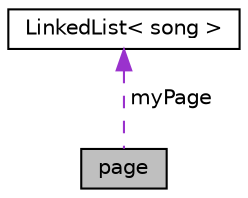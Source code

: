 digraph "page"
{
 // LATEX_PDF_SIZE
  edge [fontname="Helvetica",fontsize="10",labelfontname="Helvetica",labelfontsize="10"];
  node [fontname="Helvetica",fontsize="10",shape=record];
  Node1 [label="page",height=0.2,width=0.4,color="black", fillcolor="grey75", style="filled", fontcolor="black",tooltip=" "];
  Node2 -> Node1 [dir="back",color="darkorchid3",fontsize="10",style="dashed",label=" myPage" ,fontname="Helvetica"];
  Node2 [label="LinkedList\< song \>",height=0.2,width=0.4,color="black", fillcolor="white", style="filled",URL="$class_linked_list.html",tooltip=" "];
}

